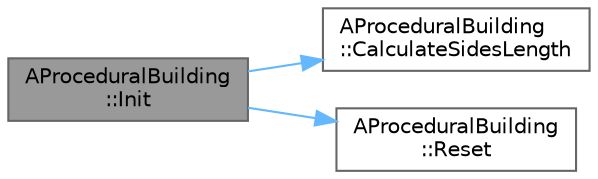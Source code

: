 digraph "AProceduralBuilding::Init"
{
 // INTERACTIVE_SVG=YES
 // LATEX_PDF_SIZE
  bgcolor="transparent";
  edge [fontname=Helvetica,fontsize=10,labelfontname=Helvetica,labelfontsize=10];
  node [fontname=Helvetica,fontsize=10,shape=box,height=0.2,width=0.4];
  rankdir="LR";
  Node1 [id="Node000001",label="AProceduralBuilding\l::Init",height=0.2,width=0.4,color="gray40", fillcolor="grey60", style="filled", fontcolor="black",tooltip=" "];
  Node1 -> Node2 [id="edge1_Node000001_Node000002",color="steelblue1",style="solid",tooltip=" "];
  Node2 [id="Node000002",label="AProceduralBuilding\l::CalculateSidesLength",height=0.2,width=0.4,color="grey40", fillcolor="white", style="filled",URL="$de/d3c/classAProceduralBuilding.html#aeeeea4b7b1718f78580593da2889cfba",tooltip=" "];
  Node1 -> Node3 [id="edge2_Node000001_Node000003",color="steelblue1",style="solid",tooltip=" "];
  Node3 [id="Node000003",label="AProceduralBuilding\l::Reset",height=0.2,width=0.4,color="grey40", fillcolor="white", style="filled",URL="$de/d3c/classAProceduralBuilding.html#a991c0aae8eeed26de7d743b69ff84d43",tooltip=" "];
}
